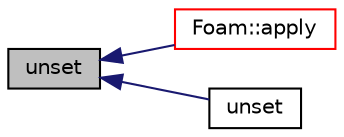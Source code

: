 digraph "unset"
{
  bgcolor="transparent";
  edge [fontname="Helvetica",fontsize="10",labelfontname="Helvetica",labelfontsize="10"];
  node [fontname="Helvetica",fontsize="10",shape=record];
  rankdir="LR";
  Node1 [label="unset",height=0.2,width=0.4,color="black", fillcolor="grey75", style="filled" fontcolor="black"];
  Node1 -> Node2 [dir="back",color="midnightblue",fontsize="10",style="solid",fontname="Helvetica"];
  Node2 [label="Foam::apply",height=0.2,width=0.4,color="red",URL="$namespaceFoam.html#ab42ae0901b25dae9b818044b08c256fe"];
  Node1 -> Node3 [dir="back",color="midnightblue",fontsize="10",style="solid",fontname="Helvetica"];
  Node3 [label="unset",height=0.2,width=0.4,color="black",URL="$classFoam_1_1bitSet.html#adde818d20ec775f8100d662d20cf761e"];
}
